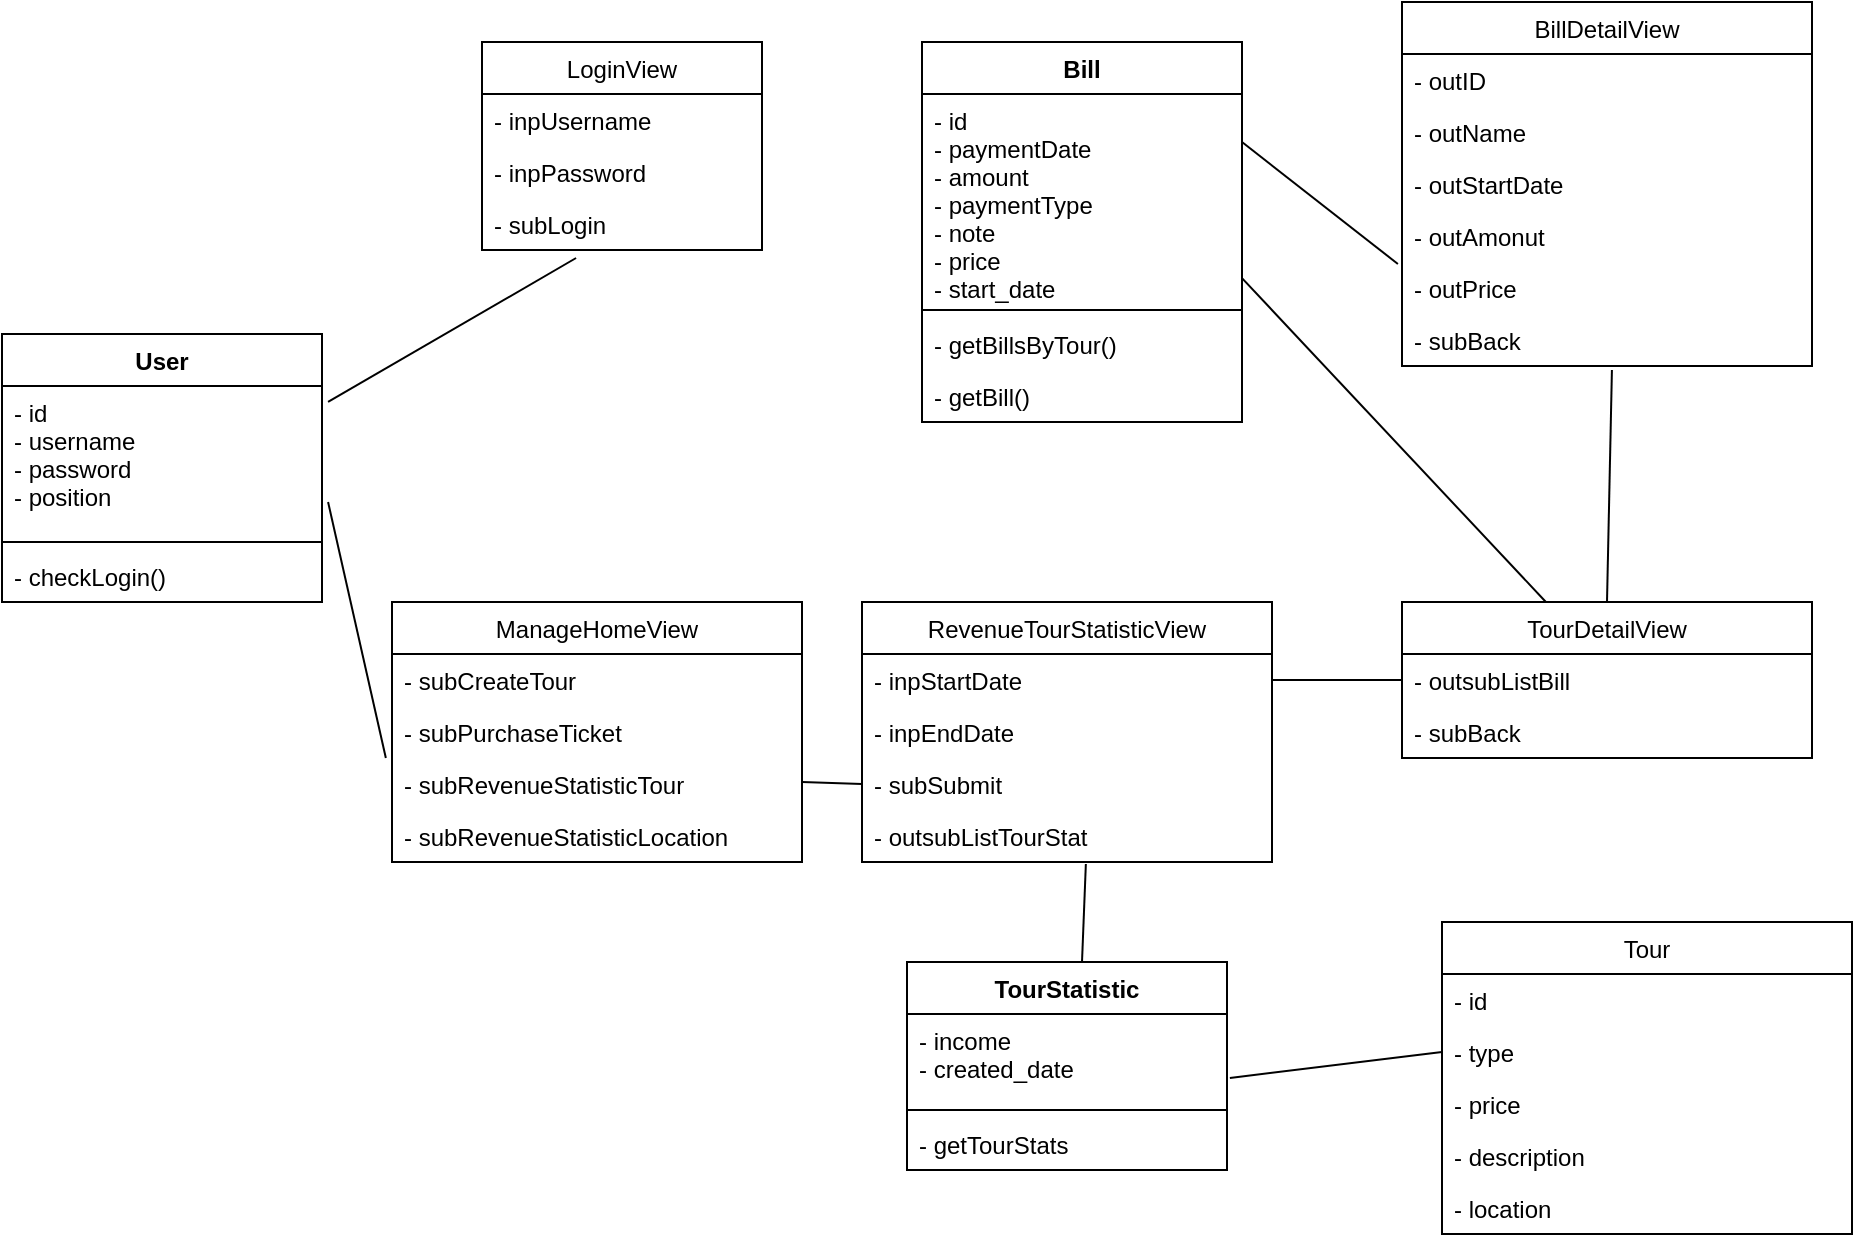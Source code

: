<mxfile version="14.6.6" type="github">
  <diagram id="zudohQFlMkNDoasd10HX" name="Page-1">
    <mxGraphModel dx="1422" dy="1894" grid="1" gridSize="10" guides="1" tooltips="1" connect="1" arrows="1" fold="1" page="1" pageScale="1" pageWidth="850" pageHeight="1100" math="0" shadow="0">
      <root>
        <mxCell id="0" />
        <mxCell id="1" parent="0" />
        <mxCell id="9bsEgimA_0GtHh4UCd_Q-5" value="LoginView" style="swimlane;fontStyle=0;childLayout=stackLayout;horizontal=1;startSize=26;fillColor=none;horizontalStack=0;resizeParent=1;resizeParentMax=0;resizeLast=0;collapsible=1;marginBottom=0;" parent="1" vertex="1">
          <mxGeometry x="400" y="-90" width="140" height="104" as="geometry" />
        </mxCell>
        <mxCell id="9bsEgimA_0GtHh4UCd_Q-6" value="- inpUsername" style="text;strokeColor=none;fillColor=none;align=left;verticalAlign=top;spacingLeft=4;spacingRight=4;overflow=hidden;rotatable=0;points=[[0,0.5],[1,0.5]];portConstraint=eastwest;" parent="9bsEgimA_0GtHh4UCd_Q-5" vertex="1">
          <mxGeometry y="26" width="140" height="26" as="geometry" />
        </mxCell>
        <mxCell id="9bsEgimA_0GtHh4UCd_Q-7" value="- inpPassword" style="text;strokeColor=none;fillColor=none;align=left;verticalAlign=top;spacingLeft=4;spacingRight=4;overflow=hidden;rotatable=0;points=[[0,0.5],[1,0.5]];portConstraint=eastwest;" parent="9bsEgimA_0GtHh4UCd_Q-5" vertex="1">
          <mxGeometry y="52" width="140" height="26" as="geometry" />
        </mxCell>
        <mxCell id="9bsEgimA_0GtHh4UCd_Q-8" value="- subLogin" style="text;strokeColor=none;fillColor=none;align=left;verticalAlign=top;spacingLeft=4;spacingRight=4;overflow=hidden;rotatable=0;points=[[0,0.5],[1,0.5]];portConstraint=eastwest;" parent="9bsEgimA_0GtHh4UCd_Q-5" vertex="1">
          <mxGeometry y="78" width="140" height="26" as="geometry" />
        </mxCell>
        <mxCell id="9bsEgimA_0GtHh4UCd_Q-25" value="User" style="swimlane;fontStyle=1;align=center;verticalAlign=top;childLayout=stackLayout;horizontal=1;startSize=26;horizontalStack=0;resizeParent=1;resizeParentMax=0;resizeLast=0;collapsible=1;marginBottom=0;" parent="1" vertex="1">
          <mxGeometry x="160" y="56" width="160" height="134" as="geometry" />
        </mxCell>
        <mxCell id="9bsEgimA_0GtHh4UCd_Q-26" value="- id&#xa;- username&#xa;- password&#xa;- position" style="text;strokeColor=none;fillColor=none;align=left;verticalAlign=top;spacingLeft=4;spacingRight=4;overflow=hidden;rotatable=0;points=[[0,0.5],[1,0.5]];portConstraint=eastwest;" parent="9bsEgimA_0GtHh4UCd_Q-25" vertex="1">
          <mxGeometry y="26" width="160" height="74" as="geometry" />
        </mxCell>
        <mxCell id="9bsEgimA_0GtHh4UCd_Q-27" value="" style="line;strokeWidth=1;fillColor=none;align=left;verticalAlign=middle;spacingTop=-1;spacingLeft=3;spacingRight=3;rotatable=0;labelPosition=right;points=[];portConstraint=eastwest;" parent="9bsEgimA_0GtHh4UCd_Q-25" vertex="1">
          <mxGeometry y="100" width="160" height="8" as="geometry" />
        </mxCell>
        <mxCell id="9bsEgimA_0GtHh4UCd_Q-28" value="- checkLogin()" style="text;strokeColor=none;fillColor=none;align=left;verticalAlign=top;spacingLeft=4;spacingRight=4;overflow=hidden;rotatable=0;points=[[0,0.5],[1,0.5]];portConstraint=eastwest;" parent="9bsEgimA_0GtHh4UCd_Q-25" vertex="1">
          <mxGeometry y="108" width="160" height="26" as="geometry" />
        </mxCell>
        <mxCell id="9bsEgimA_0GtHh4UCd_Q-29" value="" style="endArrow=none;html=1;entryX=0.336;entryY=1.154;entryDx=0;entryDy=0;entryPerimeter=0;exitX=1.019;exitY=0.108;exitDx=0;exitDy=0;exitPerimeter=0;" parent="1" source="9bsEgimA_0GtHh4UCd_Q-26" target="9bsEgimA_0GtHh4UCd_Q-8" edge="1">
          <mxGeometry width="50" height="50" relative="1" as="geometry">
            <mxPoint x="400" y="410" as="sourcePoint" />
            <mxPoint x="450" y="360" as="targetPoint" />
          </mxGeometry>
        </mxCell>
        <mxCell id="9bsEgimA_0GtHh4UCd_Q-30" value="ManageHomeView" style="swimlane;fontStyle=0;childLayout=stackLayout;horizontal=1;startSize=26;fillColor=none;horizontalStack=0;resizeParent=1;resizeParentMax=0;resizeLast=0;collapsible=1;marginBottom=0;" parent="1" vertex="1">
          <mxGeometry x="355" y="190" width="205" height="130" as="geometry" />
        </mxCell>
        <mxCell id="9bsEgimA_0GtHh4UCd_Q-31" value="- subCreateTour" style="text;strokeColor=none;fillColor=none;align=left;verticalAlign=top;spacingLeft=4;spacingRight=4;overflow=hidden;rotatable=0;points=[[0,0.5],[1,0.5]];portConstraint=eastwest;" parent="9bsEgimA_0GtHh4UCd_Q-30" vertex="1">
          <mxGeometry y="26" width="205" height="26" as="geometry" />
        </mxCell>
        <mxCell id="9bsEgimA_0GtHh4UCd_Q-32" value="- subPurchaseTicket" style="text;strokeColor=none;fillColor=none;align=left;verticalAlign=top;spacingLeft=4;spacingRight=4;overflow=hidden;rotatable=0;points=[[0,0.5],[1,0.5]];portConstraint=eastwest;" parent="9bsEgimA_0GtHh4UCd_Q-30" vertex="1">
          <mxGeometry y="52" width="205" height="26" as="geometry" />
        </mxCell>
        <mxCell id="9bsEgimA_0GtHh4UCd_Q-33" value="- subRevenueStatisticTour" style="text;strokeColor=none;fillColor=none;align=left;verticalAlign=top;spacingLeft=4;spacingRight=4;overflow=hidden;rotatable=0;points=[[0,0.5],[1,0.5]];portConstraint=eastwest;" parent="9bsEgimA_0GtHh4UCd_Q-30" vertex="1">
          <mxGeometry y="78" width="205" height="26" as="geometry" />
        </mxCell>
        <mxCell id="9bsEgimA_0GtHh4UCd_Q-34" value="- subRevenueStatisticLocation" style="text;strokeColor=none;fillColor=none;align=left;verticalAlign=top;spacingLeft=4;spacingRight=4;overflow=hidden;rotatable=0;points=[[0,0.5],[1,0.5]];portConstraint=eastwest;" parent="9bsEgimA_0GtHh4UCd_Q-30" vertex="1">
          <mxGeometry y="104" width="205" height="26" as="geometry" />
        </mxCell>
        <mxCell id="9bsEgimA_0GtHh4UCd_Q-35" value="RevenueTourStatisticView" style="swimlane;fontStyle=0;childLayout=stackLayout;horizontal=1;startSize=26;fillColor=none;horizontalStack=0;resizeParent=1;resizeParentMax=0;resizeLast=0;collapsible=1;marginBottom=0;" parent="1" vertex="1">
          <mxGeometry x="590" y="190" width="205" height="130" as="geometry" />
        </mxCell>
        <mxCell id="9bsEgimA_0GtHh4UCd_Q-36" value="- inpStartDate" style="text;strokeColor=none;fillColor=none;align=left;verticalAlign=top;spacingLeft=4;spacingRight=4;overflow=hidden;rotatable=0;points=[[0,0.5],[1,0.5]];portConstraint=eastwest;" parent="9bsEgimA_0GtHh4UCd_Q-35" vertex="1">
          <mxGeometry y="26" width="205" height="26" as="geometry" />
        </mxCell>
        <mxCell id="9bsEgimA_0GtHh4UCd_Q-37" value="- inpEndDate" style="text;strokeColor=none;fillColor=none;align=left;verticalAlign=top;spacingLeft=4;spacingRight=4;overflow=hidden;rotatable=0;points=[[0,0.5],[1,0.5]];portConstraint=eastwest;" parent="9bsEgimA_0GtHh4UCd_Q-35" vertex="1">
          <mxGeometry y="52" width="205" height="26" as="geometry" />
        </mxCell>
        <mxCell id="9bsEgimA_0GtHh4UCd_Q-38" value="- subSubmit" style="text;strokeColor=none;fillColor=none;align=left;verticalAlign=top;spacingLeft=4;spacingRight=4;overflow=hidden;rotatable=0;points=[[0,0.5],[1,0.5]];portConstraint=eastwest;" parent="9bsEgimA_0GtHh4UCd_Q-35" vertex="1">
          <mxGeometry y="78" width="205" height="26" as="geometry" />
        </mxCell>
        <mxCell id="9bsEgimA_0GtHh4UCd_Q-39" value="- outsubListTourStat" style="text;strokeColor=none;fillColor=none;align=left;verticalAlign=top;spacingLeft=4;spacingRight=4;overflow=hidden;rotatable=0;points=[[0,0.5],[1,0.5]];portConstraint=eastwest;" parent="9bsEgimA_0GtHh4UCd_Q-35" vertex="1">
          <mxGeometry y="104" width="205" height="26" as="geometry" />
        </mxCell>
        <mxCell id="9bsEgimA_0GtHh4UCd_Q-40" value="TourStatistic" style="swimlane;fontStyle=1;align=center;verticalAlign=top;childLayout=stackLayout;horizontal=1;startSize=26;horizontalStack=0;resizeParent=1;resizeParentMax=0;resizeLast=0;collapsible=1;marginBottom=0;" parent="1" vertex="1">
          <mxGeometry x="612.5" y="370" width="160" height="104" as="geometry" />
        </mxCell>
        <mxCell id="9bsEgimA_0GtHh4UCd_Q-41" value="- income&#xa;- created_date" style="text;strokeColor=none;fillColor=none;align=left;verticalAlign=top;spacingLeft=4;spacingRight=4;overflow=hidden;rotatable=0;points=[[0,0.5],[1,0.5]];portConstraint=eastwest;" parent="9bsEgimA_0GtHh4UCd_Q-40" vertex="1">
          <mxGeometry y="26" width="160" height="44" as="geometry" />
        </mxCell>
        <mxCell id="9bsEgimA_0GtHh4UCd_Q-42" value="" style="line;strokeWidth=1;fillColor=none;align=left;verticalAlign=middle;spacingTop=-1;spacingLeft=3;spacingRight=3;rotatable=0;labelPosition=right;points=[];portConstraint=eastwest;" parent="9bsEgimA_0GtHh4UCd_Q-40" vertex="1">
          <mxGeometry y="70" width="160" height="8" as="geometry" />
        </mxCell>
        <mxCell id="9bsEgimA_0GtHh4UCd_Q-43" value="- getTourStats" style="text;strokeColor=none;fillColor=none;align=left;verticalAlign=top;spacingLeft=4;spacingRight=4;overflow=hidden;rotatable=0;points=[[0,0.5],[1,0.5]];portConstraint=eastwest;" parent="9bsEgimA_0GtHh4UCd_Q-40" vertex="1">
          <mxGeometry y="78" width="160" height="26" as="geometry" />
        </mxCell>
        <mxCell id="9bsEgimA_0GtHh4UCd_Q-44" value="" style="endArrow=none;html=1;entryX=0.546;entryY=1.038;entryDx=0;entryDy=0;entryPerimeter=0;" parent="1" target="9bsEgimA_0GtHh4UCd_Q-39" edge="1">
          <mxGeometry width="50" height="50" relative="1" as="geometry">
            <mxPoint x="700" y="370" as="sourcePoint" />
            <mxPoint x="750" y="320" as="targetPoint" />
          </mxGeometry>
        </mxCell>
        <mxCell id="9bsEgimA_0GtHh4UCd_Q-45" value="" style="endArrow=none;html=1;entryX=-0.015;entryY=0;entryDx=0;entryDy=0;entryPerimeter=0;exitX=1.019;exitY=0.784;exitDx=0;exitDy=0;exitPerimeter=0;" parent="1" source="9bsEgimA_0GtHh4UCd_Q-26" target="9bsEgimA_0GtHh4UCd_Q-33" edge="1">
          <mxGeometry width="50" height="50" relative="1" as="geometry">
            <mxPoint x="310" y="270" as="sourcePoint" />
            <mxPoint x="360" y="220" as="targetPoint" />
          </mxGeometry>
        </mxCell>
        <mxCell id="9bsEgimA_0GtHh4UCd_Q-46" value="" style="endArrow=none;html=1;entryX=0;entryY=0.5;entryDx=0;entryDy=0;" parent="1" target="9bsEgimA_0GtHh4UCd_Q-38" edge="1">
          <mxGeometry width="50" height="50" relative="1" as="geometry">
            <mxPoint x="560" y="280" as="sourcePoint" />
            <mxPoint x="610" y="230" as="targetPoint" />
          </mxGeometry>
        </mxCell>
        <mxCell id="9bsEgimA_0GtHh4UCd_Q-47" value="TourDetailView" style="swimlane;fontStyle=0;childLayout=stackLayout;horizontal=1;startSize=26;fillColor=none;horizontalStack=0;resizeParent=1;resizeParentMax=0;resizeLast=0;collapsible=1;marginBottom=0;" parent="1" vertex="1">
          <mxGeometry x="860" y="190" width="205" height="78" as="geometry" />
        </mxCell>
        <mxCell id="9bsEgimA_0GtHh4UCd_Q-48" value="- outsubListBill" style="text;strokeColor=none;fillColor=none;align=left;verticalAlign=top;spacingLeft=4;spacingRight=4;overflow=hidden;rotatable=0;points=[[0,0.5],[1,0.5]];portConstraint=eastwest;" parent="9bsEgimA_0GtHh4UCd_Q-47" vertex="1">
          <mxGeometry y="26" width="205" height="26" as="geometry" />
        </mxCell>
        <mxCell id="9bsEgimA_0GtHh4UCd_Q-49" value="- subBack" style="text;strokeColor=none;fillColor=none;align=left;verticalAlign=top;spacingLeft=4;spacingRight=4;overflow=hidden;rotatable=0;points=[[0,0.5],[1,0.5]];portConstraint=eastwest;" parent="9bsEgimA_0GtHh4UCd_Q-47" vertex="1">
          <mxGeometry y="52" width="205" height="26" as="geometry" />
        </mxCell>
        <mxCell id="9bsEgimA_0GtHh4UCd_Q-52" value="" style="endArrow=none;html=1;entryX=0;entryY=0.5;entryDx=0;entryDy=0;exitX=1;exitY=0.5;exitDx=0;exitDy=0;" parent="1" source="9bsEgimA_0GtHh4UCd_Q-36" target="9bsEgimA_0GtHh4UCd_Q-48" edge="1">
          <mxGeometry width="50" height="50" relative="1" as="geometry">
            <mxPoint x="540" y="400" as="sourcePoint" />
            <mxPoint x="590" y="350" as="targetPoint" />
          </mxGeometry>
        </mxCell>
        <mxCell id="9bsEgimA_0GtHh4UCd_Q-53" value="Bill" style="swimlane;fontStyle=1;align=center;verticalAlign=top;childLayout=stackLayout;horizontal=1;startSize=26;horizontalStack=0;resizeParent=1;resizeParentMax=0;resizeLast=0;collapsible=1;marginBottom=0;" parent="1" vertex="1">
          <mxGeometry x="620" y="-90" width="160" height="190" as="geometry" />
        </mxCell>
        <mxCell id="9bsEgimA_0GtHh4UCd_Q-54" value="- id&#xa;- paymentDate&#xa;- amount&#xa;- paymentType&#xa;- note&#xa;- price&#xa;- start_date" style="text;strokeColor=none;fillColor=none;align=left;verticalAlign=top;spacingLeft=4;spacingRight=4;overflow=hidden;rotatable=0;points=[[0,0.5],[1,0.5]];portConstraint=eastwest;" parent="9bsEgimA_0GtHh4UCd_Q-53" vertex="1">
          <mxGeometry y="26" width="160" height="104" as="geometry" />
        </mxCell>
        <mxCell id="9bsEgimA_0GtHh4UCd_Q-55" value="" style="line;strokeWidth=1;fillColor=none;align=left;verticalAlign=middle;spacingTop=-1;spacingLeft=3;spacingRight=3;rotatable=0;labelPosition=right;points=[];portConstraint=eastwest;" parent="9bsEgimA_0GtHh4UCd_Q-53" vertex="1">
          <mxGeometry y="130" width="160" height="8" as="geometry" />
        </mxCell>
        <mxCell id="9bsEgimA_0GtHh4UCd_Q-56" value="- getBillsByTour()" style="text;strokeColor=none;fillColor=none;align=left;verticalAlign=top;spacingLeft=4;spacingRight=4;overflow=hidden;rotatable=0;points=[[0,0.5],[1,0.5]];portConstraint=eastwest;" parent="9bsEgimA_0GtHh4UCd_Q-53" vertex="1">
          <mxGeometry y="138" width="160" height="26" as="geometry" />
        </mxCell>
        <mxCell id="9bsEgimA_0GtHh4UCd_Q-58" value="- getBill()" style="text;strokeColor=none;fillColor=none;align=left;verticalAlign=top;spacingLeft=4;spacingRight=4;overflow=hidden;rotatable=0;points=[[0,0.5],[1,0.5]];portConstraint=eastwest;" parent="9bsEgimA_0GtHh4UCd_Q-53" vertex="1">
          <mxGeometry y="164" width="160" height="26" as="geometry" />
        </mxCell>
        <mxCell id="9bsEgimA_0GtHh4UCd_Q-57" value="" style="endArrow=none;html=1;entryX=0.351;entryY=0;entryDx=0;entryDy=0;entryPerimeter=0;exitX=1;exitY=0.885;exitDx=0;exitDy=0;exitPerimeter=0;" parent="1" source="9bsEgimA_0GtHh4UCd_Q-54" target="9bsEgimA_0GtHh4UCd_Q-47" edge="1">
          <mxGeometry width="50" height="50" relative="1" as="geometry">
            <mxPoint x="930" y="350" as="sourcePoint" />
            <mxPoint x="980" y="300" as="targetPoint" />
          </mxGeometry>
        </mxCell>
        <mxCell id="9bsEgimA_0GtHh4UCd_Q-59" value="BillDetailView" style="swimlane;fontStyle=0;childLayout=stackLayout;horizontal=1;startSize=26;fillColor=none;horizontalStack=0;resizeParent=1;resizeParentMax=0;resizeLast=0;collapsible=1;marginBottom=0;" parent="1" vertex="1">
          <mxGeometry x="860" y="-110" width="205" height="182" as="geometry" />
        </mxCell>
        <mxCell id="9bsEgimA_0GtHh4UCd_Q-60" value="- outID" style="text;strokeColor=none;fillColor=none;align=left;verticalAlign=top;spacingLeft=4;spacingRight=4;overflow=hidden;rotatable=0;points=[[0,0.5],[1,0.5]];portConstraint=eastwest;" parent="9bsEgimA_0GtHh4UCd_Q-59" vertex="1">
          <mxGeometry y="26" width="205" height="26" as="geometry" />
        </mxCell>
        <mxCell id="9bsEgimA_0GtHh4UCd_Q-61" value="- outName" style="text;strokeColor=none;fillColor=none;align=left;verticalAlign=top;spacingLeft=4;spacingRight=4;overflow=hidden;rotatable=0;points=[[0,0.5],[1,0.5]];portConstraint=eastwest;" parent="9bsEgimA_0GtHh4UCd_Q-59" vertex="1">
          <mxGeometry y="52" width="205" height="26" as="geometry" />
        </mxCell>
        <mxCell id="9bsEgimA_0GtHh4UCd_Q-62" value="- outStartDate" style="text;strokeColor=none;fillColor=none;align=left;verticalAlign=top;spacingLeft=4;spacingRight=4;overflow=hidden;rotatable=0;points=[[0,0.5],[1,0.5]];portConstraint=eastwest;" parent="9bsEgimA_0GtHh4UCd_Q-59" vertex="1">
          <mxGeometry y="78" width="205" height="26" as="geometry" />
        </mxCell>
        <mxCell id="9bsEgimA_0GtHh4UCd_Q-63" value="- outAmonut" style="text;strokeColor=none;fillColor=none;align=left;verticalAlign=top;spacingLeft=4;spacingRight=4;overflow=hidden;rotatable=0;points=[[0,0.5],[1,0.5]];portConstraint=eastwest;" parent="9bsEgimA_0GtHh4UCd_Q-59" vertex="1">
          <mxGeometry y="104" width="205" height="26" as="geometry" />
        </mxCell>
        <mxCell id="9bsEgimA_0GtHh4UCd_Q-64" value="- outPrice" style="text;strokeColor=none;fillColor=none;align=left;verticalAlign=top;spacingLeft=4;spacingRight=4;overflow=hidden;rotatable=0;points=[[0,0.5],[1,0.5]];portConstraint=eastwest;" parent="9bsEgimA_0GtHh4UCd_Q-59" vertex="1">
          <mxGeometry y="130" width="205" height="26" as="geometry" />
        </mxCell>
        <mxCell id="9bsEgimA_0GtHh4UCd_Q-65" value="- subBack" style="text;strokeColor=none;fillColor=none;align=left;verticalAlign=top;spacingLeft=4;spacingRight=4;overflow=hidden;rotatable=0;points=[[0,0.5],[1,0.5]];portConstraint=eastwest;" parent="9bsEgimA_0GtHh4UCd_Q-59" vertex="1">
          <mxGeometry y="156" width="205" height="26" as="geometry" />
        </mxCell>
        <mxCell id="9bsEgimA_0GtHh4UCd_Q-66" value="" style="endArrow=none;html=1;entryX=0.512;entryY=1.077;entryDx=0;entryDy=0;entryPerimeter=0;exitX=0.5;exitY=0;exitDx=0;exitDy=0;" parent="1" source="9bsEgimA_0GtHh4UCd_Q-47" target="9bsEgimA_0GtHh4UCd_Q-65" edge="1">
          <mxGeometry width="50" height="50" relative="1" as="geometry">
            <mxPoint x="1060" y="250" as="sourcePoint" />
            <mxPoint x="1110" y="200" as="targetPoint" />
          </mxGeometry>
        </mxCell>
        <mxCell id="9bsEgimA_0GtHh4UCd_Q-67" value="" style="endArrow=none;html=1;entryX=-0.01;entryY=0.038;entryDx=0;entryDy=0;entryPerimeter=0;exitX=1;exitY=0.231;exitDx=0;exitDy=0;exitPerimeter=0;" parent="1" source="9bsEgimA_0GtHh4UCd_Q-54" target="9bsEgimA_0GtHh4UCd_Q-64" edge="1">
          <mxGeometry width="50" height="50" relative="1" as="geometry">
            <mxPoint x="1100" y="370" as="sourcePoint" />
            <mxPoint x="1150" y="320" as="targetPoint" />
          </mxGeometry>
        </mxCell>
        <mxCell id="6Huo1zLxZ5U7yJJl5KNv-1" value="Tour" style="swimlane;fontStyle=0;childLayout=stackLayout;horizontal=1;startSize=26;fillColor=none;horizontalStack=0;resizeParent=1;resizeParentMax=0;resizeLast=0;collapsible=1;marginBottom=0;" vertex="1" parent="1">
          <mxGeometry x="880" y="350" width="205" height="156" as="geometry" />
        </mxCell>
        <mxCell id="6Huo1zLxZ5U7yJJl5KNv-2" value="- id" style="text;strokeColor=none;fillColor=none;align=left;verticalAlign=top;spacingLeft=4;spacingRight=4;overflow=hidden;rotatable=0;points=[[0,0.5],[1,0.5]];portConstraint=eastwest;" vertex="1" parent="6Huo1zLxZ5U7yJJl5KNv-1">
          <mxGeometry y="26" width="205" height="26" as="geometry" />
        </mxCell>
        <mxCell id="6Huo1zLxZ5U7yJJl5KNv-3" value="- type" style="text;strokeColor=none;fillColor=none;align=left;verticalAlign=top;spacingLeft=4;spacingRight=4;overflow=hidden;rotatable=0;points=[[0,0.5],[1,0.5]];portConstraint=eastwest;" vertex="1" parent="6Huo1zLxZ5U7yJJl5KNv-1">
          <mxGeometry y="52" width="205" height="26" as="geometry" />
        </mxCell>
        <mxCell id="6Huo1zLxZ5U7yJJl5KNv-4" value="- price" style="text;strokeColor=none;fillColor=none;align=left;verticalAlign=top;spacingLeft=4;spacingRight=4;overflow=hidden;rotatable=0;points=[[0,0.5],[1,0.5]];portConstraint=eastwest;" vertex="1" parent="6Huo1zLxZ5U7yJJl5KNv-1">
          <mxGeometry y="78" width="205" height="26" as="geometry" />
        </mxCell>
        <mxCell id="6Huo1zLxZ5U7yJJl5KNv-5" value="- description" style="text;strokeColor=none;fillColor=none;align=left;verticalAlign=top;spacingLeft=4;spacingRight=4;overflow=hidden;rotatable=0;points=[[0,0.5],[1,0.5]];portConstraint=eastwest;" vertex="1" parent="6Huo1zLxZ5U7yJJl5KNv-1">
          <mxGeometry y="104" width="205" height="26" as="geometry" />
        </mxCell>
        <mxCell id="6Huo1zLxZ5U7yJJl5KNv-6" value="- location" style="text;strokeColor=none;fillColor=none;align=left;verticalAlign=top;spacingLeft=4;spacingRight=4;overflow=hidden;rotatable=0;points=[[0,0.5],[1,0.5]];portConstraint=eastwest;" vertex="1" parent="6Huo1zLxZ5U7yJJl5KNv-1">
          <mxGeometry y="130" width="205" height="26" as="geometry" />
        </mxCell>
        <mxCell id="6Huo1zLxZ5U7yJJl5KNv-7" value="" style="endArrow=none;html=1;entryX=0;entryY=0.5;entryDx=0;entryDy=0;exitX=1.009;exitY=0.727;exitDx=0;exitDy=0;exitPerimeter=0;" edge="1" parent="1" source="9bsEgimA_0GtHh4UCd_Q-41" target="6Huo1zLxZ5U7yJJl5KNv-3">
          <mxGeometry width="50" height="50" relative="1" as="geometry">
            <mxPoint x="700" y="300" as="sourcePoint" />
            <mxPoint x="750" y="250" as="targetPoint" />
          </mxGeometry>
        </mxCell>
      </root>
    </mxGraphModel>
  </diagram>
</mxfile>
